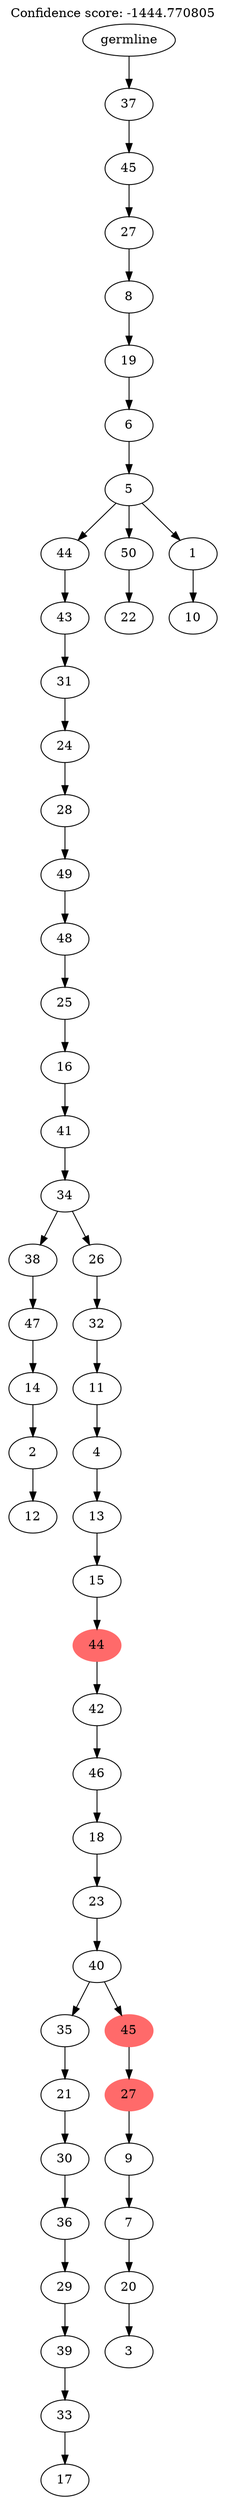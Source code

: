digraph g {
	"52" -> "53";
	"53" [label="12"];
	"51" -> "52";
	"52" [label="2"];
	"50" -> "51";
	"51" [label="14"];
	"49" -> "50";
	"50" [label="47"];
	"47" -> "48";
	"48" [label="17"];
	"46" -> "47";
	"47" [label="33"];
	"45" -> "46";
	"46" [label="39"];
	"44" -> "45";
	"45" [label="29"];
	"43" -> "44";
	"44" [label="36"];
	"42" -> "43";
	"43" [label="30"];
	"41" -> "42";
	"42" [label="21"];
	"39" -> "40";
	"40" [label="3"];
	"38" -> "39";
	"39" [label="20"];
	"37" -> "38";
	"38" [label="7"];
	"36" -> "37";
	"37" [label="9"];
	"35" -> "36";
	"36" [color=indianred1, style=filled, label="27"];
	"34" -> "35";
	"35" [color=indianred1, style=filled, label="45"];
	"34" -> "41";
	"41" [label="35"];
	"33" -> "34";
	"34" [label="40"];
	"32" -> "33";
	"33" [label="23"];
	"31" -> "32";
	"32" [label="18"];
	"30" -> "31";
	"31" [label="46"];
	"29" -> "30";
	"30" [label="42"];
	"28" -> "29";
	"29" [color=indianred1, style=filled, label="44"];
	"27" -> "28";
	"28" [label="15"];
	"26" -> "27";
	"27" [label="13"];
	"25" -> "26";
	"26" [label="4"];
	"24" -> "25";
	"25" [label="11"];
	"23" -> "24";
	"24" [label="32"];
	"22" -> "23";
	"23" [label="26"];
	"22" -> "49";
	"49" [label="38"];
	"21" -> "22";
	"22" [label="34"];
	"20" -> "21";
	"21" [label="41"];
	"19" -> "20";
	"20" [label="16"];
	"18" -> "19";
	"19" [label="25"];
	"17" -> "18";
	"18" [label="48"];
	"16" -> "17";
	"17" [label="49"];
	"15" -> "16";
	"16" [label="28"];
	"14" -> "15";
	"15" [label="24"];
	"13" -> "14";
	"14" [label="31"];
	"12" -> "13";
	"13" [label="43"];
	"10" -> "11";
	"11" [label="22"];
	"8" -> "9";
	"9" [label="10"];
	"7" -> "8";
	"8" [label="1"];
	"7" -> "10";
	"10" [label="50"];
	"7" -> "12";
	"12" [label="44"];
	"6" -> "7";
	"7" [label="5"];
	"5" -> "6";
	"6" [label="6"];
	"4" -> "5";
	"5" [label="19"];
	"3" -> "4";
	"4" [label="8"];
	"2" -> "3";
	"3" [label="27"];
	"1" -> "2";
	"2" [label="45"];
	"0" -> "1";
	"1" [label="37"];
	"0" [label="germline"];
	labelloc="t";
	label="Confidence score: -1444.770805";
}

